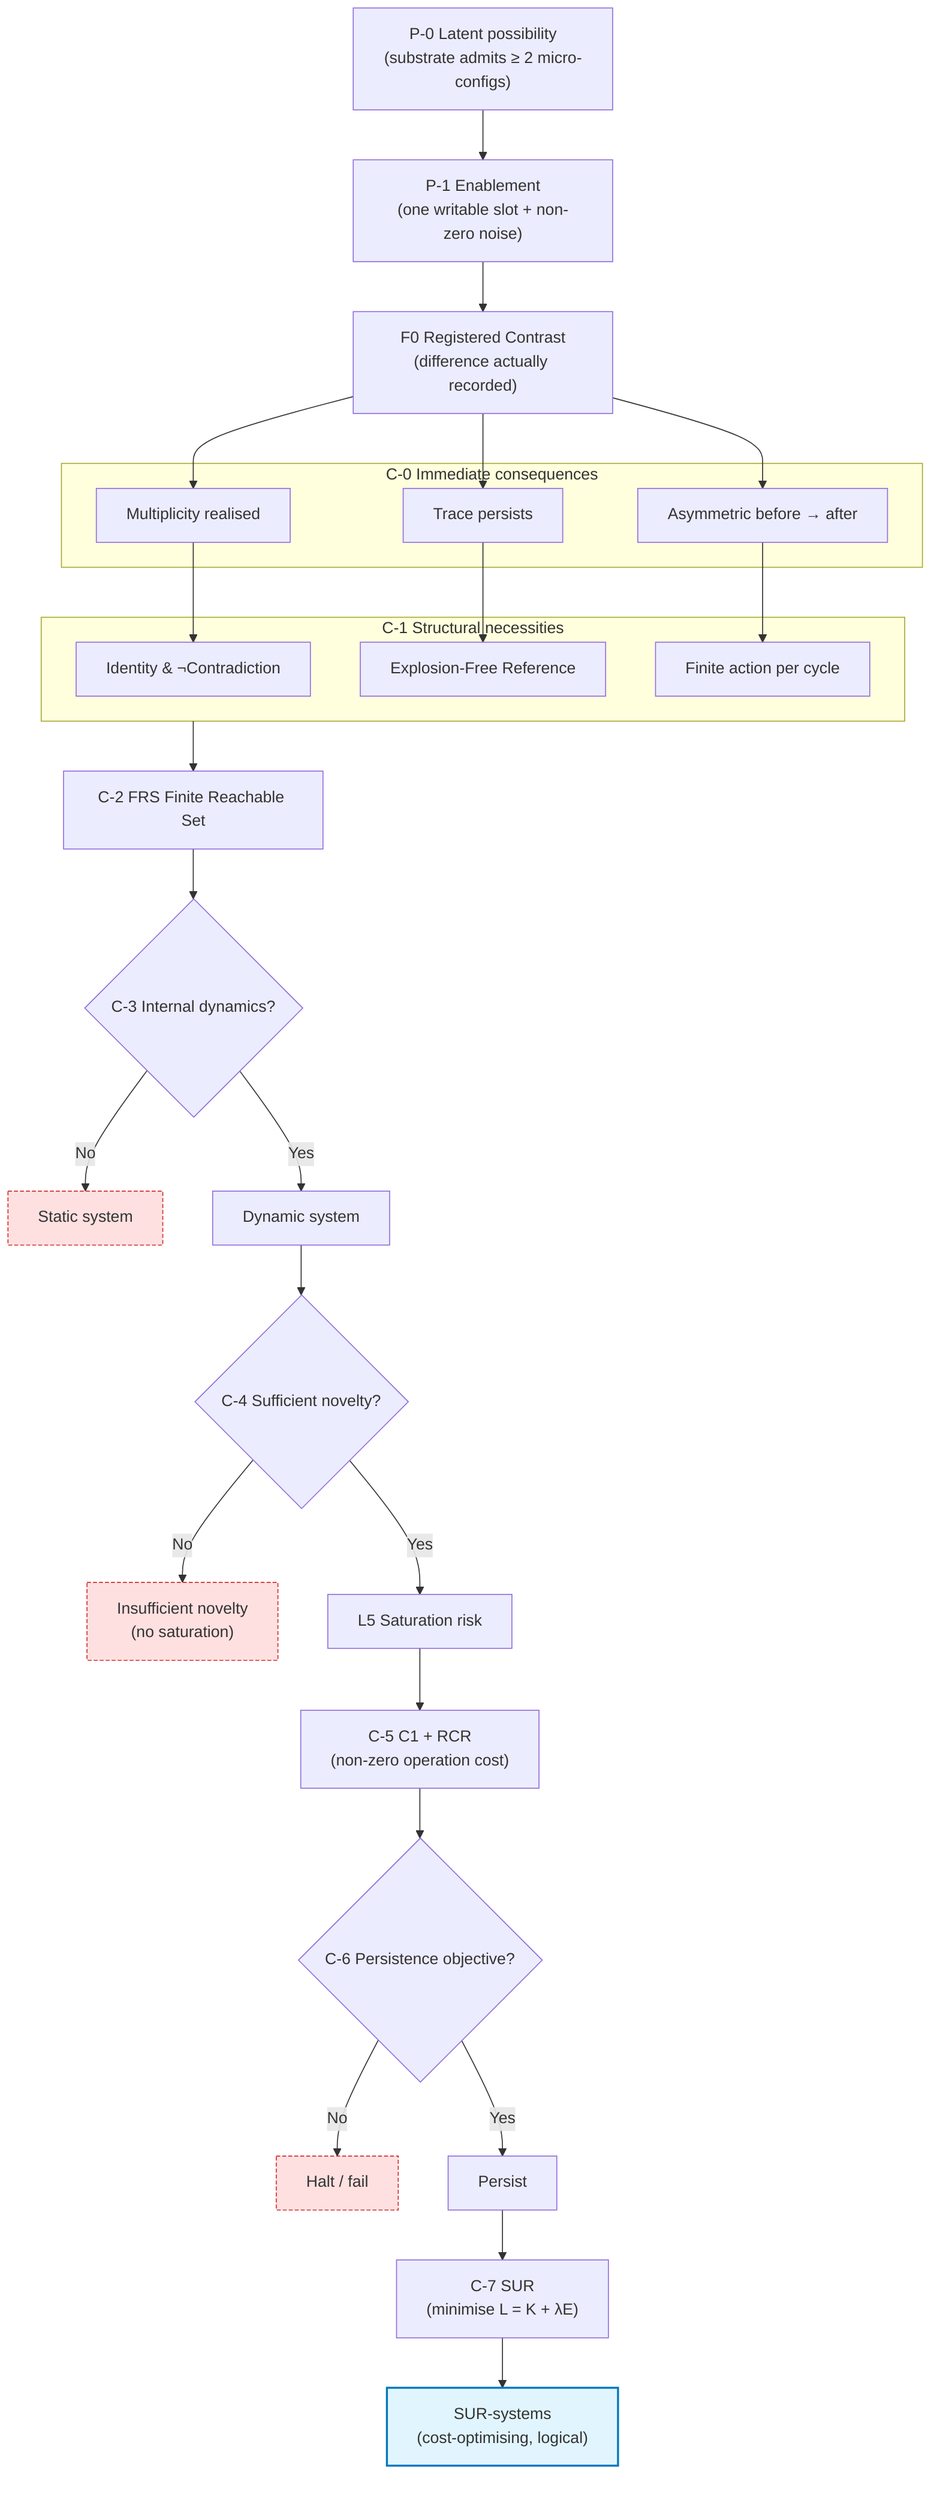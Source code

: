 flowchart TD
    %% ───────── PRE-EVENT LAYERS ─────────
    P0["P-0 Latent possibility<br/>(substrate admits ≥ 2 micro-configs)"]
    P1["P-1 Enablement<br/>(one writable slot + non-zero noise)"]
    P0 --> P1

    %% ───────── EVENT ─────────
    F0["F0 Registered Contrast<br/>(difference actually recorded)"]
    P1 --> F0

    %% ───────── IMMEDIATE CONSEQUENCES ─────────
    subgraph C0["C-0 Immediate consequences"]
        C0_1["Multiplicity realised"]
        C0_2["Trace persists"]
        C0_3["Asymmetric before → after"]
    end
    F0 --> C0_1
    F0 --> C0_2
    F0 --> C0_3

    %% ───────── STRUCTURAL NECESSITIES ─────────
    subgraph C1["C-1 Structural necessities"]
        L1["Identity & ¬Contradiction"]
        EFR["Explosion-Free Reference"]
        FA["Finite action per cycle"]
    end
    C0_1 --> L1
    C0_2 --> EFR
    C0_3 --> FA

    %% ───────── FINITE REACHABLE SET ─────────
    FRS["C-2 FRS Finite Reachable Set"]
    C1 --> FRS

    %% ───────── DYNAMICS BRANCH ─────────
    DYN{"C-3 Internal dynamics?"}
    FRS --> DYN
    STAT["Static system"]
    DYNyes["Dynamic system"]
    DYN -- No --> STAT
    DYN -- Yes --> DYNyes

    %% ───────── NOVELTY BRANCH ─────────
    NOVEL{"C-4 Sufficient novelty?"}
    DYNyes --> NOVEL
    LOWNOV["Insufficient novelty<br/>(no saturation)"]
    SATRISK["L5 Saturation risk"]
    NOVEL -- No --> LOWNOV
    NOVEL -- Yes --> SATRISK

    %% ───────── COST NECESSITY ─────────
    COST["C-5 C1 + RCR<br/>(non-zero operation cost)"]
    SATRISK --> COST

    %% ───────── PERSISTENCE BRANCH ─────────
    PERS{"C-6 Persistence objective?"}
    COST --> PERS
    HALT["Halt / fail"]
    YESPO["Persist"]
    PERS -- No --> HALT
    PERS -- Yes --> YESPO

    %% ───────── SUR OPTIMISATION ─────────
    SUR["C-7 SUR<br/>(minimise L = K + λE)"]
    YESPO --> SUR

    %% ───────── FINAL CLASS ─────────
    FINAL["SUR-systems<br/>(cost-optimising, logical)"]
    SUR --> FINAL

    %% Styling
    classDef final fill:#e1f5fe,stroke:#0277bd,stroke-width:2px;
    classDef dead  fill:#ffe0e0,stroke:#d32f2f,stroke-width:1px,stroke-dasharray:4 2;
    class FINAL final
    class HALT,LOWNOV,STAT dead
